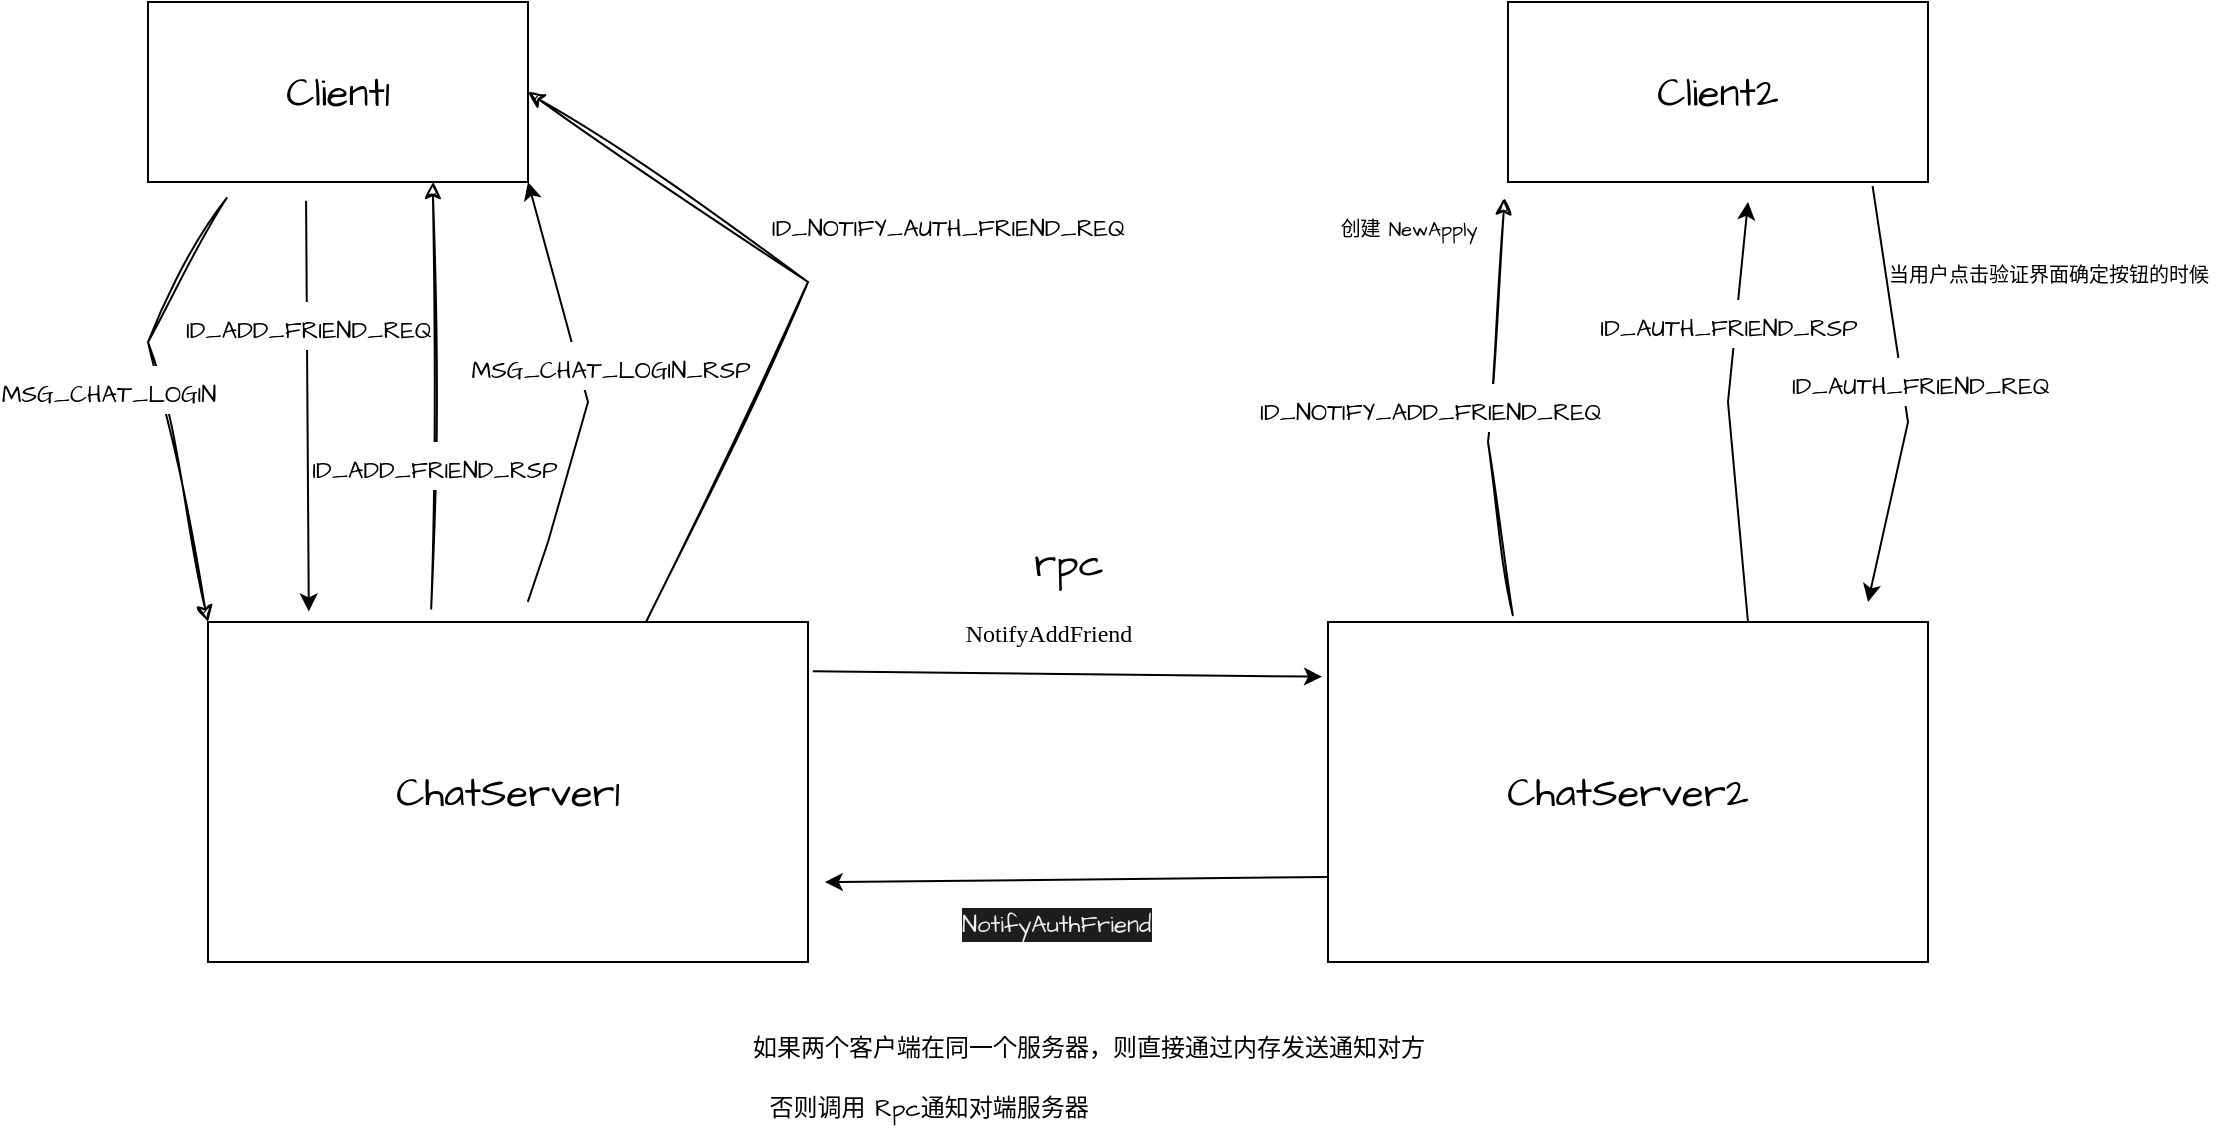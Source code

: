 <mxfile version="22.1.18" type="device">
  <diagram name="第 1 页" id="9E8fQGYFtgSwDAXrcSRu">
    <mxGraphModel dx="1221" dy="717" grid="1" gridSize="10" guides="1" tooltips="1" connect="1" arrows="1" fold="1" page="1" pageScale="1" pageWidth="20000" pageHeight="20000" math="0" shadow="0">
      <root>
        <mxCell id="0" />
        <mxCell id="1" parent="0" />
        <mxCell id="lxV_ofvJPu97JipaxkNO-1" value="Client1" style="rounded=0;whiteSpace=wrap;html=1;hachureGap=4;fontFamily=Architects Daughter;fontSource=https%3A%2F%2Ffonts.googleapis.com%2Fcss%3Ffamily%3DArchitects%2BDaughter;fontSize=20;" vertex="1" parent="1">
          <mxGeometry x="200" y="50" width="190" height="90" as="geometry" />
        </mxCell>
        <mxCell id="lxV_ofvJPu97JipaxkNO-2" value="Client2" style="rounded=0;whiteSpace=wrap;html=1;hachureGap=4;fontFamily=Architects Daughter;fontSource=https%3A%2F%2Ffonts.googleapis.com%2Fcss%3Ffamily%3DArchitects%2BDaughter;fontSize=20;" vertex="1" parent="1">
          <mxGeometry x="880" y="50" width="210" height="90" as="geometry" />
        </mxCell>
        <mxCell id="lxV_ofvJPu97JipaxkNO-3" value="ChatServer1" style="rounded=0;whiteSpace=wrap;html=1;hachureGap=4;fontFamily=Architects Daughter;fontSource=https%3A%2F%2Ffonts.googleapis.com%2Fcss%3Ffamily%3DArchitects%2BDaughter;fontSize=20;" vertex="1" parent="1">
          <mxGeometry x="230" y="360" width="300" height="170" as="geometry" />
        </mxCell>
        <mxCell id="lxV_ofvJPu97JipaxkNO-4" value="ChatServer2" style="rounded=0;whiteSpace=wrap;html=1;hachureGap=4;fontFamily=Architects Daughter;fontSource=https%3A%2F%2Ffonts.googleapis.com%2Fcss%3Ffamily%3DArchitects%2BDaughter;fontSize=20;" vertex="1" parent="1">
          <mxGeometry x="790" y="360" width="300" height="170" as="geometry" />
        </mxCell>
        <mxCell id="lxV_ofvJPu97JipaxkNO-6" value="" style="endArrow=classic;html=1;rounded=0;sketch=1;hachureGap=4;jiggle=2;curveFitting=1;fontFamily=Architects Daughter;fontSource=https%3A%2F%2Ffonts.googleapis.com%2Fcss%3Ffamily%3DArchitects%2BDaughter;fontSize=16;exitX=0.207;exitY=1.089;exitDx=0;exitDy=0;exitPerimeter=0;entryX=0;entryY=0;entryDx=0;entryDy=0;" edge="1" parent="1" source="lxV_ofvJPu97JipaxkNO-1" target="lxV_ofvJPu97JipaxkNO-3">
          <mxGeometry width="50" height="50" relative="1" as="geometry">
            <mxPoint x="620" y="380" as="sourcePoint" />
            <mxPoint x="670" y="330" as="targetPoint" />
            <Array as="points">
              <mxPoint x="200" y="220" />
            </Array>
          </mxGeometry>
        </mxCell>
        <mxCell id="lxV_ofvJPu97JipaxkNO-12" value="&lt;font style=&quot;font-size: 12px;&quot;&gt;MSG_CHAT_LOGIN&lt;/font&gt;" style="edgeLabel;html=1;align=center;verticalAlign=middle;resizable=0;points=[];fontSize=20;fontFamily=Architects Daughter;" vertex="1" connectable="0" parent="lxV_ofvJPu97JipaxkNO-6">
          <mxGeometry x="-0.071" y="-5" relative="1" as="geometry">
            <mxPoint x="-20" as="offset" />
          </mxGeometry>
        </mxCell>
        <mxCell id="lxV_ofvJPu97JipaxkNO-11" value="" style="endArrow=classic;html=1;rounded=0;hachureGap=4;fontFamily=Architects Daughter;fontSource=https%3A%2F%2Ffonts.googleapis.com%2Fcss%3Ffamily%3DArchitects%2BDaughter;fontSize=16;exitX=0.533;exitY=-0.059;exitDx=0;exitDy=0;exitPerimeter=0;entryX=1;entryY=1;entryDx=0;entryDy=0;" edge="1" parent="1" source="lxV_ofvJPu97JipaxkNO-3" target="lxV_ofvJPu97JipaxkNO-1">
          <mxGeometry width="50" height="50" relative="1" as="geometry">
            <mxPoint x="360" y="350" as="sourcePoint" />
            <mxPoint x="320" y="170" as="targetPoint" />
            <Array as="points">
              <mxPoint x="400" y="320" />
              <mxPoint x="420" y="250" />
            </Array>
          </mxGeometry>
        </mxCell>
        <mxCell id="lxV_ofvJPu97JipaxkNO-13" value="&lt;font style=&quot;font-size: 12px;&quot;&gt;MSG_CHAT_LOGIN_RSP&lt;/font&gt;" style="edgeLabel;html=1;align=center;verticalAlign=middle;resizable=0;points=[];fontSize=20;fontFamily=Architects Daughter;" vertex="1" connectable="0" parent="lxV_ofvJPu97JipaxkNO-11">
          <mxGeometry x="0.192" y="4" relative="1" as="geometry">
            <mxPoint x="21" y="4" as="offset" />
          </mxGeometry>
        </mxCell>
        <mxCell id="lxV_ofvJPu97JipaxkNO-15" value="" style="endArrow=classic;html=1;rounded=0;hachureGap=4;fontFamily=Architects Daughter;fontSource=https%3A%2F%2Ffonts.googleapis.com%2Fcss%3Ffamily%3DArchitects%2BDaughter;fontSize=16;exitX=0.416;exitY=1.104;exitDx=0;exitDy=0;exitPerimeter=0;entryX=0.168;entryY=-0.031;entryDx=0;entryDy=0;entryPerimeter=0;" edge="1" parent="1" source="lxV_ofvJPu97JipaxkNO-1" target="lxV_ofvJPu97JipaxkNO-3">
          <mxGeometry width="50" height="50" relative="1" as="geometry">
            <mxPoint x="620" y="380" as="sourcePoint" />
            <mxPoint x="670" y="330" as="targetPoint" />
          </mxGeometry>
        </mxCell>
        <mxCell id="lxV_ofvJPu97JipaxkNO-16" value="&lt;font style=&quot;font-size: 12px;&quot;&gt;ID_ADD_FRIEND_REQ&lt;/font&gt;" style="edgeLabel;html=1;align=center;verticalAlign=middle;resizable=0;points=[];fontSize=20;fontFamily=Architects Daughter;" vertex="1" connectable="0" parent="lxV_ofvJPu97JipaxkNO-15">
          <mxGeometry x="-0.111" y="3" relative="1" as="geometry">
            <mxPoint x="-3" y="-30" as="offset" />
          </mxGeometry>
        </mxCell>
        <mxCell id="lxV_ofvJPu97JipaxkNO-17" value="" style="endArrow=classic;html=1;rounded=0;sketch=1;hachureGap=4;jiggle=2;curveFitting=1;fontFamily=Architects Daughter;fontSource=https%3A%2F%2Ffonts.googleapis.com%2Fcss%3Ffamily%3DArchitects%2BDaughter;fontSize=16;exitX=0.372;exitY=-0.039;exitDx=0;exitDy=0;exitPerimeter=0;entryX=0.75;entryY=1;entryDx=0;entryDy=0;" edge="1" parent="1" source="lxV_ofvJPu97JipaxkNO-3" target="lxV_ofvJPu97JipaxkNO-1">
          <mxGeometry width="50" height="50" relative="1" as="geometry">
            <mxPoint x="620" y="280" as="sourcePoint" />
            <mxPoint x="670" y="230" as="targetPoint" />
          </mxGeometry>
        </mxCell>
        <mxCell id="lxV_ofvJPu97JipaxkNO-18" value="&lt;font style=&quot;font-size: 12px;&quot;&gt;ID_ADD_FRIEND_RSP&lt;/font&gt;" style="edgeLabel;html=1;align=center;verticalAlign=middle;resizable=0;points=[];fontSize=20;fontFamily=Architects Daughter;" vertex="1" connectable="0" parent="lxV_ofvJPu97JipaxkNO-17">
          <mxGeometry x="-0.319" y="-1" relative="1" as="geometry">
            <mxPoint as="offset" />
          </mxGeometry>
        </mxCell>
        <mxCell id="lxV_ofvJPu97JipaxkNO-19" value="" style="endArrow=classic;html=1;rounded=0;hachureGap=4;fontFamily=Architects Daughter;fontSource=https%3A%2F%2Ffonts.googleapis.com%2Fcss%3Ffamily%3DArchitects%2BDaughter;fontSize=16;exitX=1.008;exitY=0.145;exitDx=0;exitDy=0;exitPerimeter=0;entryX=-0.01;entryY=0.161;entryDx=0;entryDy=0;entryPerimeter=0;" edge="1" parent="1" source="lxV_ofvJPu97JipaxkNO-3" target="lxV_ofvJPu97JipaxkNO-4">
          <mxGeometry width="50" height="50" relative="1" as="geometry">
            <mxPoint x="620" y="280" as="sourcePoint" />
            <mxPoint x="670" y="230" as="targetPoint" />
          </mxGeometry>
        </mxCell>
        <mxCell id="lxV_ofvJPu97JipaxkNO-20" value="&lt;font face=&quot;Georgia&quot; style=&quot;font-size: 12px;&quot;&gt;NotifyAddFriend&lt;/font&gt;" style="text;html=1;align=center;verticalAlign=middle;resizable=0;points=[];autosize=1;strokeColor=none;fillColor=none;fontSize=20;fontFamily=Architects Daughter;" vertex="1" parent="1">
          <mxGeometry x="595" y="343" width="110" height="40" as="geometry" />
        </mxCell>
        <mxCell id="lxV_ofvJPu97JipaxkNO-21" value="rpc" style="text;html=1;align=center;verticalAlign=middle;resizable=0;points=[];autosize=1;strokeColor=none;fillColor=none;fontSize=20;fontFamily=Architects Daughter;" vertex="1" parent="1">
          <mxGeometry x="630" y="310" width="60" height="40" as="geometry" />
        </mxCell>
        <mxCell id="lxV_ofvJPu97JipaxkNO-22" value="" style="endArrow=classic;html=1;rounded=0;sketch=1;hachureGap=4;jiggle=2;curveFitting=1;fontFamily=Architects Daughter;fontSource=https%3A%2F%2Ffonts.googleapis.com%2Fcss%3Ffamily%3DArchitects%2BDaughter;fontSize=16;exitX=0.308;exitY=-0.02;exitDx=0;exitDy=0;exitPerimeter=0;entryX=-0.008;entryY=1.089;entryDx=0;entryDy=0;entryPerimeter=0;" edge="1" parent="1" source="lxV_ofvJPu97JipaxkNO-4" target="lxV_ofvJPu97JipaxkNO-2">
          <mxGeometry width="50" height="50" relative="1" as="geometry">
            <mxPoint x="860" y="340" as="sourcePoint" />
            <mxPoint x="985" y="200" as="targetPoint" />
            <Array as="points">
              <mxPoint x="870" y="270" />
            </Array>
          </mxGeometry>
        </mxCell>
        <mxCell id="lxV_ofvJPu97JipaxkNO-23" value="&lt;font style=&quot;font-size: 12px;&quot;&gt;ID_NOTIFY_ADD_FRIEND_REQ&lt;/font&gt;" style="edgeLabel;html=1;align=center;verticalAlign=middle;resizable=0;points=[];fontSize=20;fontFamily=Architects Daughter;" vertex="1" connectable="0" parent="lxV_ofvJPu97JipaxkNO-22">
          <mxGeometry x="0.016" y="6" relative="1" as="geometry">
            <mxPoint x="-25" y="1" as="offset" />
          </mxGeometry>
        </mxCell>
        <mxCell id="lxV_ofvJPu97JipaxkNO-24" value="" style="endArrow=classic;html=1;rounded=0;hachureGap=4;fontFamily=Architects Daughter;fontSource=https%3A%2F%2Ffonts.googleapis.com%2Fcss%3Ffamily%3DArchitects%2BDaughter;fontSize=16;exitX=0.868;exitY=1.022;exitDx=0;exitDy=0;exitPerimeter=0;" edge="1" parent="1" source="lxV_ofvJPu97JipaxkNO-2">
          <mxGeometry width="50" height="50" relative="1" as="geometry">
            <mxPoint x="620" y="380" as="sourcePoint" />
            <mxPoint x="1060" y="350" as="targetPoint" />
            <Array as="points">
              <mxPoint x="1080" y="260" />
            </Array>
          </mxGeometry>
        </mxCell>
        <mxCell id="lxV_ofvJPu97JipaxkNO-27" value="&lt;font style=&quot;font-size: 12px;&quot;&gt;ID_AUTH_FRIEND_REQ&lt;/font&gt;" style="edgeLabel;html=1;align=center;verticalAlign=middle;resizable=0;points=[];fontSize=20;fontFamily=Architects Daughter;" vertex="1" connectable="0" parent="lxV_ofvJPu97JipaxkNO-24">
          <mxGeometry x="-0.08" relative="1" as="geometry">
            <mxPoint x="9" as="offset" />
          </mxGeometry>
        </mxCell>
        <mxCell id="lxV_ofvJPu97JipaxkNO-25" value="&lt;font style=&quot;font-size: 10px;&quot;&gt;当用户点击验证界面确定按钮的时候&lt;/font&gt;" style="text;html=1;align=center;verticalAlign=middle;resizable=0;points=[];autosize=1;strokeColor=none;fillColor=none;fontSize=20;fontFamily=Architects Daughter;" vertex="1" parent="1">
          <mxGeometry x="1060" y="163" width="180" height="40" as="geometry" />
        </mxCell>
        <mxCell id="lxV_ofvJPu97JipaxkNO-26" value="&lt;font style=&quot;font-size: 10px;&quot;&gt;创建 NewApply&lt;/font&gt;" style="text;html=1;align=center;verticalAlign=middle;resizable=0;points=[];autosize=1;strokeColor=none;fillColor=none;fontSize=20;fontFamily=Architects Daughter;" vertex="1" parent="1">
          <mxGeometry x="785" y="140" width="90" height="40" as="geometry" />
        </mxCell>
        <mxCell id="lxV_ofvJPu97JipaxkNO-28" value="" style="endArrow=classic;html=1;rounded=0;hachureGap=4;fontFamily=Architects Daughter;fontSource=https%3A%2F%2Ffonts.googleapis.com%2Fcss%3Ffamily%3DArchitects%2BDaughter;fontSize=16;exitX=0.7;exitY=0;exitDx=0;exitDy=0;exitPerimeter=0;" edge="1" parent="1" source="lxV_ofvJPu97JipaxkNO-4">
          <mxGeometry width="50" height="50" relative="1" as="geometry">
            <mxPoint x="630" y="380" as="sourcePoint" />
            <mxPoint x="1000" y="150" as="targetPoint" />
            <Array as="points">
              <mxPoint x="990" y="250" />
            </Array>
          </mxGeometry>
        </mxCell>
        <mxCell id="lxV_ofvJPu97JipaxkNO-29" value="&lt;font style=&quot;font-size: 12px;&quot;&gt;ID_AUTH_FRIEND_RSP&lt;/font&gt;" style="edgeLabel;html=1;align=center;verticalAlign=middle;resizable=0;points=[];fontSize=20;fontFamily=Architects Daughter;" vertex="1" connectable="0" parent="lxV_ofvJPu97JipaxkNO-28">
          <mxGeometry x="0.335" y="1" relative="1" as="geometry">
            <mxPoint x="-2" y="-10" as="offset" />
          </mxGeometry>
        </mxCell>
        <mxCell id="lxV_ofvJPu97JipaxkNO-30" value="" style="endArrow=classic;html=1;rounded=0;hachureGap=4;fontFamily=Architects Daughter;fontSource=https%3A%2F%2Ffonts.googleapis.com%2Fcss%3Ffamily%3DArchitects%2BDaughter;fontSize=16;exitX=0;exitY=0.75;exitDx=0;exitDy=0;entryX=1.028;entryY=0.765;entryDx=0;entryDy=0;entryPerimeter=0;" edge="1" parent="1" source="lxV_ofvJPu97JipaxkNO-4" target="lxV_ofvJPu97JipaxkNO-3">
          <mxGeometry width="50" height="50" relative="1" as="geometry">
            <mxPoint x="630" y="380" as="sourcePoint" />
            <mxPoint x="680" y="330" as="targetPoint" />
          </mxGeometry>
        </mxCell>
        <mxCell id="lxV_ofvJPu97JipaxkNO-32" value="&lt;font style=&quot;font-size: 12px;&quot;&gt;如果两个客户端在同一个服务器，则直接通过内存发送通知对方&lt;/font&gt;" style="text;html=1;align=center;verticalAlign=middle;resizable=0;points=[];autosize=1;strokeColor=none;fillColor=none;fontSize=20;fontFamily=Architects Daughter;" vertex="1" parent="1">
          <mxGeometry x="490" y="550" width="360" height="40" as="geometry" />
        </mxCell>
        <mxCell id="lxV_ofvJPu97JipaxkNO-34" value="&lt;font style=&quot;font-size: 12px;&quot;&gt;否则调用 Rpc通知对端服务器&lt;/font&gt;" style="text;html=1;align=center;verticalAlign=middle;resizable=0;points=[];autosize=1;strokeColor=none;fillColor=none;fontSize=20;fontFamily=Architects Daughter;" vertex="1" parent="1">
          <mxGeometry x="500" y="580" width="180" height="40" as="geometry" />
        </mxCell>
        <mxCell id="lxV_ofvJPu97JipaxkNO-35" value="&lt;span style=&quot;color: rgb(240, 240, 240); font-family: &amp;quot;Architects Daughter&amp;quot;; font-size: 12px; font-style: normal; font-variant-ligatures: normal; font-variant-caps: normal; font-weight: 400; letter-spacing: normal; orphans: 2; text-align: left; text-indent: 0px; text-transform: none; widows: 2; word-spacing: 0px; -webkit-text-stroke-width: 0px; background-color: rgb(27, 29, 30); text-decoration-thickness: initial; text-decoration-style: initial; text-decoration-color: initial; float: none; display: inline !important;&quot;&gt;NotifyAuthFriend&lt;/span&gt;" style="text;whiteSpace=wrap;html=1;fontSize=20;fontFamily=Architects Daughter;" vertex="1" parent="1">
          <mxGeometry x="605" y="490" width="130" height="50" as="geometry" />
        </mxCell>
        <mxCell id="lxV_ofvJPu97JipaxkNO-36" value="ID_NOTIFY_AUTH_FRIEND_REQ" style="text;whiteSpace=wrap;fontSize=12;fontFamily=Architects Daughter;" vertex="1" parent="1">
          <mxGeometry x="510" y="150" width="320" height="60" as="geometry" />
        </mxCell>
        <mxCell id="lxV_ofvJPu97JipaxkNO-37" value="" style="endArrow=classic;html=1;rounded=0;sketch=1;hachureGap=4;jiggle=2;curveFitting=1;fontFamily=Architects Daughter;fontSource=https%3A%2F%2Ffonts.googleapis.com%2Fcss%3Ffamily%3DArchitects%2BDaughter;fontSize=16;entryX=1;entryY=0.5;entryDx=0;entryDy=0;" edge="1" parent="1" target="lxV_ofvJPu97JipaxkNO-1">
          <mxGeometry width="50" height="50" relative="1" as="geometry">
            <mxPoint x="449" y="360" as="sourcePoint" />
            <mxPoint x="430" y="102.36" as="targetPoint" />
            <Array as="points">
              <mxPoint x="530" y="190" />
            </Array>
          </mxGeometry>
        </mxCell>
      </root>
    </mxGraphModel>
  </diagram>
</mxfile>
